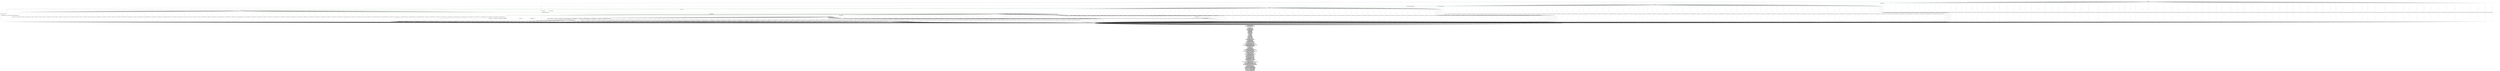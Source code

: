 digraph g {

    labelloc = "b"
    label = "Server/Client: x/crypto/ssh 0.37.0
    Protocol Stage: TRANSPORT
KEX Algorithm: diffie-hellman-group14-sha256
Strict KEX enabled: true

 Messages used during testing: 
MSG_DEBUG
MSG_KEX_DH_GEX_GROUP
MSG_KEX_DH_GEX_INIT
MSG_KEX_DH_GEX_OLD_REQUEST
MSG_KEX_DH_GEX_REPLY
MSG_KEX_DH_GEX_REQUEST
MSG_KEXDH_INIT
MSG_KEXDH_REPLY
MSG_DISCONNECT
MSG_KEX_ECDH_INIT
MSG_KEX_ECDH_REPLY
MSG_EXT_INFO
MSG_KEX_HBR_INIT
MSG_KEX_HBR_REPLY
MSG_IGNORE
MSG_KEXINIT
MSG_NEWCOMPRESS
MSG_NEWKEYS
MSG_PING_OPENSSH
MSG_PONG_OPENSSH
MSG_KEX_RSA_DONE
MSG_KEX_RSA_PUBKEY
MSG_KEX_RSA_SECRET
MSG_SERVICE_ACCEPT
MSG_SERVICE_REQUEST_USERAUTH
MSG_SERVICE_REQUEST_CONNECTION
MSG_UNIMPLEMENTED
MSG_USERAUTH_BANNER
MSG_USERAUTH_FAILURE
MSG_USERAUTH_INFO_REQUEST
MSG_USERAUTH_INFO_RESPONSE
MSG_USERAUTH_PASSWD_CHANGEREQ
MSG_USERAUTH_PK_OK
MSG_USERAUTH_REQUEST_HOSTBASED
MSG_USERAUTH_REQUEST_KEYBOARD_INTERACTIVE
MSG_USERAUTH_REQUEST_NONE
MSG_USERAUTH_REQUEST_PASSWORD
MSG_USERAUTH_REQUEST_PUBLICKEY_HOSTBOUND_OPENSSH
MSG_USERAUTH_REQUEST_PUBLICKEY
MSG_USERAUTH_REQUEST_UNKNOWN
MSG_USERAUTH_SUCCESS
MSG_CHANNEL_CLOSE
MSG_CHANNEL_DATA
MSG_CHANNEL_EOF
MSG_CHANNEL_EXTENDED_DATA
MSG_CHANNEL_FAILURE
MSG_CHANNEL_OPEN_CONFIRMATION
MSG_CHANNEL_OPEN_DIRECT_STREAMLOCAL_OPENSSH
MSG_CHANNEL_OPEN_DIRECT_TCPIP
MSG_CHANNEL_OPEN_FAILURE
MSG_CHANNEL_OPEN_FORWARDED_STREAMLOCAL_OPENSSH
MSG_CHANNEL_OPEN_FORWARDED_TCPIP
MSG_CHANNEL_OPEN_SESSION
MSG_CHANNEL_OPEN_TUN_OPENSSH
MSG_CHANNEL_OPEN_UNKNOWN
MSG_CHANNEL_OPEN_X11
MSG_CHANNEL_REQUEST_AUTH_AGENT_OPENSSH
MSG_CHANNEL_REQUEST_BREAK
MSG_CHANNEL_REQUEST_ENV
MSG_CHANNEL_REQUEST_EOW_OPENSSH
MSG_CHANNEL_REQUEST_EXEC
MSG_CHANNEL_REQUEST_EXIT_SIGNAL
MSG_CHANNEL_REQUEST_EXIT_STATUS
MSG_CHANNEL_REQUEST_PTY_REQ
MSG_CHANNEL_REQUEST_SHELL
MSG_CHANNEL_REQUEST_SIGNAL
MSG_CHANNEL_REQUEST_SUBSYSTEM
MSG_CHANNEL_REQUEST_UNKNOWN
MSG_CHANNEL_REQUEST_WINDOW_CHANGE
MSG_CHANNEL_REQUEST_X11_REQ
MSG_CHANNEL_REQUEST_XON_XOFF
MSG_CHANNEL_SUCCESS
MSG_CHANNEL_WINDOW_ADJUST
MSG_GLOBAL_REQUEST_CANCEL_STREAMLOCAL_FORWARD_OPENSSH
MSG_GLOBAL_REQUEST_CANCEL_TCPIP_FORWARD
MSG_REQUEST_FAILURE
MSG_GLOBAL_REQUEST_HOSTKEYS_OPENSSH
MSG_GLOBAL_REQUEST_HOSTKEYS_PROVE_OPENSSH
MSG_GLOBAL_REQUEST_NO_MORE_SESSIONS_OPENSSH
MSG_GLOBAL_REQUEST_STREAMLOCAL_FORWARD_OPENSSH
MSG_REQUEST_SUCCESS
MSG_GLOBAL_REQUEST_TCPIP_FORWARD
MSG_GLOBAL_REQUEST_UNKNOWN
MSG_UNKNOWN_ID_RESERVED_0
MSG_UNKNOWN_ID_TRANSPORT_GENERIC
MSG_UNKNOWN_ID_ALGORITHM_NEGOTIATION
MSG_UNKNOWN_ID_KEY_EXCHANGE_SPECIFIC
MSG_UNKNOWN_ID_USERAUTH_GENERIC
MSG_UNKNOWN_ID_USERAUTH_SPECIFIC
MSG_UNKNOWN_ID_CONNECTION_GENERIC
MSG_UNKNOWN_ID_CHANNEL_RELATED
MSG_UNKNOWN_ID_RESERVED_CLIENT
MSG_UNKNOWN_ID_RESERVED_PRIVATE
"
    fontsize = 30
    edge[decorate="true"]

	s0 [shape="circle" width="2.3" label="Protocol Version Exchanged
(s0

SocketState: [UP]" fixedsize="true" height="2.3"];
	s1 [shape="circle" width="2.3" label="KEX: Algorithms Negotiated
(s1

SocketState: [UP]" fixedsize="true" height="2.3"];
	s2 [shape="circle" width="2.3" label="Unknown State (s2)

SocketState: [UP]" fixedsize="true" height="2.3"];
	s3 [shape="circle" width="2.3" label="KEX: Keys Derived
(s3

SocketState: [UP]" fixedsize="true" height="2.3"];
	s4 [shape="circle" width="2.3" label="KEX Completed
(s4

SocketState: [UP]" fixedsize="true" height="2.3"];
	s5 [shape="circle" width="2.3" label="Protocol Completed
(s5

SocketState: [UP]" fixedsize="true" height="2.3"];
	s6 [shape="circle" color="RED" width="2.3" label="TCP Closed
(s6

SocketState: [CLOSED]" fixedsize="true" height="2.3"];
	s7 [shape="circle" width="2.3" label="Unknown State (s7)

SocketState: [UP]" fixedsize="true" height="2.3"];
	s0 -> s2 [label="MSG_DEBUG / KeyExchangeInitMessage"];
	s0 -> s6 [label="MSG_KEX_DH_GEX_GROUP / KeyExchangeInitMessage"];
	s0 -> s6 [label="MSG_KEX_DH_GEX_INIT / KeyExchangeInitMessage"];
	s0 -> s6 [label="MSG_KEX_DH_GEX_OLD_REQUEST / KeyExchangeInitMessage"];
	s0 -> s6 [label="MSG_KEX_DH_GEX_REPLY / KeyExchangeInitMessage"];
	s0 -> s6 [label="MSG_KEX_DH_GEX_REQUEST / KeyExchangeInitMessage"];
	s0 -> s6 [label="MSG_KEXDH_INIT / KeyExchangeInitMessage"];
	s0 -> s6 [label="MSG_KEXDH_REPLY / KeyExchangeInitMessage"];
	s0 -> s6 [label="MSG_DISCONNECT / KeyExchangeInitMessage"];
	s0 -> s6 [label="MSG_KEX_ECDH_INIT / KeyExchangeInitMessage"];
	s0 -> s6 [label="MSG_KEX_ECDH_REPLY / KeyExchangeInitMessage"];
	s0 -> s6 [label="MSG_EXT_INFO / KeyExchangeInitMessage"];
	s0 -> s6 [label="MSG_KEX_HBR_INIT / KeyExchangeInitMessage"];
	s0 -> s6 [label="MSG_KEX_HBR_REPLY / KeyExchangeInitMessage"];
	s0 -> s2 [label="MSG_IGNORE / KeyExchangeInitMessage"];
	s0 -> s1 [color="GREEN" style="bold" label="MSG_KEXINIT / KeyExchangeInitMessage"];
	s0 -> s6 [label="MSG_NEWCOMPRESS / KeyExchangeInitMessage"];
	s0 -> s6 [label="MSG_NEWKEYS / KeyExchangeInitMessage"];
	s0 -> s6 [label="MSG_PING_OPENSSH / KeyExchangeInitMessage"];
	s0 -> s6 [label="MSG_PONG_OPENSSH / KeyExchangeInitMessage"];
	s0 -> s6 [label="MSG_KEX_RSA_DONE / KeyExchangeInitMessage"];
	s0 -> s6 [label="MSG_KEX_RSA_PUBKEY / KeyExchangeInitMessage"];
	s0 -> s6 [label="MSG_KEX_RSA_SECRET / KeyExchangeInitMessage"];
	s0 -> s6 [label="MSG_SERVICE_ACCEPT / KeyExchangeInitMessage"];
	s0 -> s6 [label="MSG_SERVICE_REQUEST_USERAUTH / KeyExchangeInitMessage"];
	s0 -> s6 [label="MSG_SERVICE_REQUEST_CONNECTION / KeyExchangeInitMessage"];
	s0 -> s6 [label="MSG_UNIMPLEMENTED / KeyExchangeInitMessage"];
	s0 -> s6 [label="MSG_USERAUTH_BANNER / KeyExchangeInitMessage"];
	s0 -> s6 [label="MSG_USERAUTH_FAILURE / KeyExchangeInitMessage"];
	s0 -> s6 [label="MSG_USERAUTH_INFO_REQUEST / KeyExchangeInitMessage"];
	s0 -> s6 [label="MSG_USERAUTH_INFO_RESPONSE / KeyExchangeInitMessage"];
	s0 -> s6 [label="MSG_USERAUTH_PASSWD_CHANGEREQ / KeyExchangeInitMessage"];
	s0 -> s6 [label="MSG_USERAUTH_PK_OK / KeyExchangeInitMessage"];
	s0 -> s6 [label="MSG_USERAUTH_REQUEST_HOSTBASED / KeyExchangeInitMessage"];
	s0 -> s6 [label="MSG_USERAUTH_REQUEST_KEYBOARD_INTERACTIVE / KeyExchangeInitMessage"];
	s0 -> s6 [label="MSG_USERAUTH_REQUEST_NONE / KeyExchangeInitMessage"];
	s0 -> s6 [label="MSG_USERAUTH_REQUEST_PASSWORD / KeyExchangeInitMessage"];
	s0 -> s6 [label="MSG_USERAUTH_REQUEST_PUBLICKEY_HOSTBOUND_OPENSSH / KeyExchangeInitMessage"];
	s0 -> s6 [label="MSG_USERAUTH_REQUEST_PUBLICKEY / KeyExchangeInitMessage"];
	s0 -> s6 [label="MSG_USERAUTH_REQUEST_UNKNOWN / KeyExchangeInitMessage"];
	s0 -> s6 [label="MSG_USERAUTH_SUCCESS / KeyExchangeInitMessage"];
	s0 -> s6 [label="MSG_CHANNEL_CLOSE / KeyExchangeInitMessage"];
	s0 -> s6 [label="MSG_CHANNEL_DATA / KeyExchangeInitMessage"];
	s0 -> s6 [label="MSG_CHANNEL_EOF / KeyExchangeInitMessage"];
	s0 -> s6 [label="MSG_CHANNEL_EXTENDED_DATA / KeyExchangeInitMessage"];
	s0 -> s6 [label="MSG_CHANNEL_FAILURE / KeyExchangeInitMessage"];
	s0 -> s6 [label="MSG_CHANNEL_OPEN_CONFIRMATION / KeyExchangeInitMessage"];
	s0 -> s6 [label="MSG_CHANNEL_OPEN_DIRECT_STREAMLOCAL_OPENSSH / KeyExchangeInitMessage"];
	s0 -> s6 [label="MSG_CHANNEL_OPEN_DIRECT_TCPIP / KeyExchangeInitMessage"];
	s0 -> s6 [label="MSG_CHANNEL_OPEN_FAILURE / KeyExchangeInitMessage"];
	s0 -> s6 [label="MSG_CHANNEL_OPEN_FORWARDED_STREAMLOCAL_OPENSSH / KeyExchangeInitMessage"];
	s0 -> s6 [label="MSG_CHANNEL_OPEN_FORWARDED_TCPIP / KeyExchangeInitMessage"];
	s0 -> s6 [label="MSG_CHANNEL_OPEN_SESSION / KeyExchangeInitMessage"];
	s0 -> s6 [label="MSG_CHANNEL_OPEN_TUN_OPENSSH / KeyExchangeInitMessage"];
	s0 -> s6 [label="MSG_CHANNEL_OPEN_UNKNOWN / KeyExchangeInitMessage"];
	s0 -> s6 [label="MSG_CHANNEL_OPEN_X11 / KeyExchangeInitMessage"];
	s0 -> s6 [label="MSG_CHANNEL_REQUEST_AUTH_AGENT_OPENSSH / KeyExchangeInitMessage"];
	s0 -> s6 [label="MSG_CHANNEL_REQUEST_BREAK / KeyExchangeInitMessage"];
	s0 -> s6 [label="MSG_CHANNEL_REQUEST_ENV / KeyExchangeInitMessage"];
	s0 -> s6 [label="MSG_CHANNEL_REQUEST_EOW_OPENSSH / KeyExchangeInitMessage"];
	s0 -> s6 [label="MSG_CHANNEL_REQUEST_EXEC / KeyExchangeInitMessage"];
	s0 -> s6 [label="MSG_CHANNEL_REQUEST_EXIT_SIGNAL / KeyExchangeInitMessage"];
	s0 -> s6 [label="MSG_CHANNEL_REQUEST_EXIT_STATUS / KeyExchangeInitMessage"];
	s0 -> s6 [label="MSG_CHANNEL_REQUEST_PTY_REQ / KeyExchangeInitMessage"];
	s0 -> s6 [label="MSG_CHANNEL_REQUEST_SHELL / KeyExchangeInitMessage"];
	s0 -> s6 [label="MSG_CHANNEL_REQUEST_SIGNAL / KeyExchangeInitMessage"];
	s0 -> s6 [label="MSG_CHANNEL_REQUEST_SUBSYSTEM / KeyExchangeInitMessage"];
	s0 -> s6 [label="MSG_CHANNEL_REQUEST_UNKNOWN / KeyExchangeInitMessage"];
	s0 -> s6 [label="MSG_CHANNEL_REQUEST_WINDOW_CHANGE / KeyExchangeInitMessage"];
	s0 -> s6 [label="MSG_CHANNEL_REQUEST_X11_REQ / KeyExchangeInitMessage"];
	s0 -> s6 [label="MSG_CHANNEL_REQUEST_XON_XOFF / KeyExchangeInitMessage"];
	s0 -> s6 [label="MSG_CHANNEL_SUCCESS / KeyExchangeInitMessage"];
	s0 -> s6 [label="MSG_CHANNEL_WINDOW_ADJUST / KeyExchangeInitMessage"];
	s0 -> s6 [label="MSG_GLOBAL_REQUEST_CANCEL_STREAMLOCAL_FORWARD_OPENSSH / KeyExchangeInitMessage"];
	s0 -> s6 [label="MSG_GLOBAL_REQUEST_CANCEL_TCPIP_FORWARD / KeyExchangeInitMessage"];
	s0 -> s6 [label="MSG_REQUEST_FAILURE / KeyExchangeInitMessage"];
	s0 -> s6 [label="MSG_GLOBAL_REQUEST_HOSTKEYS_OPENSSH / KeyExchangeInitMessage"];
	s0 -> s6 [label="MSG_GLOBAL_REQUEST_HOSTKEYS_PROVE_OPENSSH / KeyExchangeInitMessage"];
	s0 -> s6 [label="MSG_GLOBAL_REQUEST_NO_MORE_SESSIONS_OPENSSH / KeyExchangeInitMessage"];
	s0 -> s6 [label="MSG_GLOBAL_REQUEST_STREAMLOCAL_FORWARD_OPENSSH / KeyExchangeInitMessage"];
	s0 -> s6 [label="MSG_REQUEST_SUCCESS / KeyExchangeInitMessage"];
	s0 -> s6 [label="MSG_GLOBAL_REQUEST_TCPIP_FORWARD / KeyExchangeInitMessage"];
	s0 -> s6 [label="MSG_GLOBAL_REQUEST_UNKNOWN / KeyExchangeInitMessage"];
	s0 -> s6 [label="MSG_UNKNOWN_ID_RESERVED_0 / KeyExchangeInitMessage"];
	s0 -> s6 [label="MSG_UNKNOWN_ID_TRANSPORT_GENERIC / KeyExchangeInitMessage"];
	s0 -> s6 [label="MSG_UNKNOWN_ID_ALGORITHM_NEGOTIATION / KeyExchangeInitMessage"];
	s0 -> s6 [label="MSG_UNKNOWN_ID_KEY_EXCHANGE_SPECIFIC / KeyExchangeInitMessage"];
	s0 -> s6 [label="MSG_UNKNOWN_ID_USERAUTH_GENERIC / KeyExchangeInitMessage"];
	s0 -> s6 [label="MSG_UNKNOWN_ID_USERAUTH_SPECIFIC / KeyExchangeInitMessage"];
	s0 -> s6 [label="MSG_UNKNOWN_ID_CONNECTION_GENERIC / KeyExchangeInitMessage"];
	s0 -> s6 [label="MSG_UNKNOWN_ID_CHANNEL_RELATED / KeyExchangeInitMessage"];
	s0 -> s6 [label="MSG_UNKNOWN_ID_RESERVED_CLIENT / KeyExchangeInitMessage"];
	s0 -> s6 [label="MSG_UNKNOWN_ID_RESERVED_PRIVATE / KeyExchangeInitMessage"];
	s1 -> s6 [label="MSG_DEBUG / [No output]"];
	s1 -> s6 [label="MSG_KEX_DH_GEX_GROUP / [No output]"];
	s1 -> s6 [label="MSG_KEX_DH_GEX_INIT / [No output]"];
	s1 -> s6 [label="MSG_KEX_DH_GEX_OLD_REQUEST / [No output]"];
	s1 -> s6 [label="MSG_KEX_DH_GEX_REPLY / [No output]"];
	s1 -> s6 [label="MSG_KEX_DH_GEX_REQUEST / [No output]"];
	s1 -> s3 [color="GREEN" style="bold" label="MSG_KEXDH_INIT / DhKeyExchangeReplyMessage,NewKeysMessage"];
	s1 -> s6 [label="MSG_KEXDH_REPLY / [No output]"];
	s1 -> s6 [label="MSG_DISCONNECT / [No output]"];
	s1 -> s3 [label="MSG_KEX_ECDH_INIT / DhKeyExchangeReplyMessage,NewKeysMessage"];
	s1 -> s6 [label="MSG_KEX_ECDH_REPLY / [No output]"];
	s1 -> s6 [label="MSG_EXT_INFO / [No output]"];
	s1 -> s6 [label="MSG_KEX_HBR_INIT / [No output]"];
	s1 -> s6 [label="MSG_KEX_HBR_REPLY / [No output]"];
	s1 -> s6 [label="MSG_IGNORE / [No output]"];
	s1 -> s6 [label="MSG_KEXINIT / [No output]"];
	s1 -> s6 [label="MSG_NEWCOMPRESS / [No output]"];
	s1 -> s6 [label="MSG_NEWKEYS / [No output]"];
	s1 -> s6 [label="MSG_PING_OPENSSH / [No output]"];
	s1 -> s6 [label="MSG_PONG_OPENSSH / [No output]"];
	s1 -> s6 [label="MSG_KEX_RSA_DONE / [No output]"];
	s1 -> s6 [label="MSG_KEX_RSA_PUBKEY / [No output]"];
	s1 -> s6 [label="MSG_KEX_RSA_SECRET / [No output]"];
	s1 -> s6 [label="MSG_SERVICE_ACCEPT / [No output]"];
	s1 -> s6 [label="MSG_SERVICE_REQUEST_USERAUTH / [No output]"];
	s1 -> s6 [label="MSG_SERVICE_REQUEST_CONNECTION / [No output]"];
	s1 -> s6 [label="MSG_UNIMPLEMENTED / [No output]"];
	s1 -> s6 [label="MSG_USERAUTH_BANNER / [No output]"];
	s1 -> s6 [label="MSG_USERAUTH_FAILURE / [No output]"];
	s1 -> s6 [label="MSG_USERAUTH_INFO_REQUEST / [No output]"];
	s1 -> s6 [label="MSG_USERAUTH_INFO_RESPONSE / [No output]"];
	s1 -> s6 [label="MSG_USERAUTH_PASSWD_CHANGEREQ / [No output]"];
	s1 -> s6 [label="MSG_USERAUTH_PK_OK / [No output]"];
	s1 -> s6 [label="MSG_USERAUTH_REQUEST_HOSTBASED / [No output]"];
	s1 -> s6 [label="MSG_USERAUTH_REQUEST_KEYBOARD_INTERACTIVE / [No output]"];
	s1 -> s6 [label="MSG_USERAUTH_REQUEST_NONE / [No output]"];
	s1 -> s6 [label="MSG_USERAUTH_REQUEST_PASSWORD / [No output]"];
	s1 -> s6 [label="MSG_USERAUTH_REQUEST_PUBLICKEY_HOSTBOUND_OPENSSH / [No output]"];
	s1 -> s6 [label="MSG_USERAUTH_REQUEST_PUBLICKEY / [No output]"];
	s1 -> s6 [label="MSG_USERAUTH_REQUEST_UNKNOWN / [No output]"];
	s1 -> s6 [label="MSG_USERAUTH_SUCCESS / [No output]"];
	s1 -> s6 [label="MSG_CHANNEL_CLOSE / [No output]"];
	s1 -> s6 [label="MSG_CHANNEL_DATA / [No output]"];
	s1 -> s6 [label="MSG_CHANNEL_EOF / [No output]"];
	s1 -> s6 [label="MSG_CHANNEL_EXTENDED_DATA / [No output]"];
	s1 -> s6 [label="MSG_CHANNEL_FAILURE / [No output]"];
	s1 -> s6 [label="MSG_CHANNEL_OPEN_CONFIRMATION / [No output]"];
	s1 -> s6 [label="MSG_CHANNEL_OPEN_DIRECT_STREAMLOCAL_OPENSSH / [No output]"];
	s1 -> s6 [label="MSG_CHANNEL_OPEN_DIRECT_TCPIP / [No output]"];
	s1 -> s6 [label="MSG_CHANNEL_OPEN_FAILURE / [No output]"];
	s1 -> s6 [label="MSG_CHANNEL_OPEN_FORWARDED_STREAMLOCAL_OPENSSH / [No output]"];
	s1 -> s6 [label="MSG_CHANNEL_OPEN_FORWARDED_TCPIP / [No output]"];
	s1 -> s6 [label="MSG_CHANNEL_OPEN_SESSION / [No output]"];
	s1 -> s6 [label="MSG_CHANNEL_OPEN_TUN_OPENSSH / [No output]"];
	s1 -> s6 [label="MSG_CHANNEL_OPEN_UNKNOWN / [No output]"];
	s1 -> s6 [label="MSG_CHANNEL_OPEN_X11 / [No output]"];
	s1 -> s6 [label="MSG_CHANNEL_REQUEST_AUTH_AGENT_OPENSSH / [No output]"];
	s1 -> s6 [label="MSG_CHANNEL_REQUEST_BREAK / [No output]"];
	s1 -> s6 [label="MSG_CHANNEL_REQUEST_ENV / [No output]"];
	s1 -> s6 [label="MSG_CHANNEL_REQUEST_EOW_OPENSSH / [No output]"];
	s1 -> s6 [label="MSG_CHANNEL_REQUEST_EXEC / [No output]"];
	s1 -> s6 [label="MSG_CHANNEL_REQUEST_EXIT_SIGNAL / [No output]"];
	s1 -> s6 [label="MSG_CHANNEL_REQUEST_EXIT_STATUS / [No output]"];
	s1 -> s6 [label="MSG_CHANNEL_REQUEST_PTY_REQ / [No output]"];
	s1 -> s6 [label="MSG_CHANNEL_REQUEST_SHELL / [No output]"];
	s1 -> s6 [label="MSG_CHANNEL_REQUEST_SIGNAL / [No output]"];
	s1 -> s6 [label="MSG_CHANNEL_REQUEST_SUBSYSTEM / [No output]"];
	s1 -> s6 [label="MSG_CHANNEL_REQUEST_UNKNOWN / [No output]"];
	s1 -> s6 [label="MSG_CHANNEL_REQUEST_WINDOW_CHANGE / [No output]"];
	s1 -> s6 [label="MSG_CHANNEL_REQUEST_X11_REQ / [No output]"];
	s1 -> s6 [label="MSG_CHANNEL_REQUEST_XON_XOFF / [No output]"];
	s1 -> s6 [label="MSG_CHANNEL_SUCCESS / [No output]"];
	s1 -> s6 [label="MSG_CHANNEL_WINDOW_ADJUST / [No output]"];
	s1 -> s6 [label="MSG_GLOBAL_REQUEST_CANCEL_STREAMLOCAL_FORWARD_OPENSSH / [No output]"];
	s1 -> s6 [label="MSG_GLOBAL_REQUEST_CANCEL_TCPIP_FORWARD / [No output]"];
	s1 -> s6 [label="MSG_REQUEST_FAILURE / [No output]"];
	s1 -> s6 [label="MSG_GLOBAL_REQUEST_HOSTKEYS_OPENSSH / [No output]"];
	s1 -> s6 [label="MSG_GLOBAL_REQUEST_HOSTKEYS_PROVE_OPENSSH / [No output]"];
	s1 -> s6 [label="MSG_GLOBAL_REQUEST_NO_MORE_SESSIONS_OPENSSH / [No output]"];
	s1 -> s6 [label="MSG_GLOBAL_REQUEST_STREAMLOCAL_FORWARD_OPENSSH / [No output]"];
	s1 -> s6 [label="MSG_REQUEST_SUCCESS / [No output]"];
	s1 -> s6 [label="MSG_GLOBAL_REQUEST_TCPIP_FORWARD / [No output]"];
	s1 -> s6 [label="MSG_GLOBAL_REQUEST_UNKNOWN / [No output]"];
	s1 -> s6 [label="MSG_UNKNOWN_ID_RESERVED_0 / [No output]"];
	s1 -> s6 [label="MSG_UNKNOWN_ID_TRANSPORT_GENERIC / [No output]"];
	s1 -> s6 [label="MSG_UNKNOWN_ID_ALGORITHM_NEGOTIATION / [No output]"];
	s1 -> s6 [label="MSG_UNKNOWN_ID_KEY_EXCHANGE_SPECIFIC / [No output]"];
	s1 -> s6 [label="MSG_UNKNOWN_ID_USERAUTH_GENERIC / [No output]"];
	s1 -> s6 [label="MSG_UNKNOWN_ID_USERAUTH_SPECIFIC / [No output]"];
	s1 -> s6 [label="MSG_UNKNOWN_ID_CONNECTION_GENERIC / [No output]"];
	s1 -> s6 [label="MSG_UNKNOWN_ID_CHANNEL_RELATED / [No output]"];
	s1 -> s6 [label="MSG_UNKNOWN_ID_RESERVED_CLIENT / [No output]"];
	s1 -> s6 [label="MSG_UNKNOWN_ID_RESERVED_PRIVATE / [No output]"];
	s2 -> s2 [label="MSG_DEBUG / [No output]"];
	s2 -> s6 [label="MSG_KEX_DH_GEX_GROUP / [No output]"];
	s2 -> s6 [label="MSG_KEX_DH_GEX_INIT / [No output]"];
	s2 -> s6 [label="MSG_KEX_DH_GEX_OLD_REQUEST / [No output]"];
	s2 -> s6 [label="MSG_KEX_DH_GEX_REPLY / [No output]"];
	s2 -> s6 [label="MSG_KEX_DH_GEX_REQUEST / [No output]"];
	s2 -> s6 [label="MSG_KEXDH_INIT / [No output]"];
	s2 -> s6 [label="MSG_KEXDH_REPLY / [No output]"];
	s2 -> s6 [label="MSG_DISCONNECT / [No output]"];
	s2 -> s6 [label="MSG_KEX_ECDH_INIT / [No output]"];
	s2 -> s6 [label="MSG_KEX_ECDH_REPLY / [No output]"];
	s2 -> s6 [label="MSG_EXT_INFO / [No output]"];
	s2 -> s6 [label="MSG_KEX_HBR_INIT / [No output]"];
	s2 -> s6 [label="MSG_KEX_HBR_REPLY / [No output]"];
	s2 -> s2 [label="MSG_IGNORE / [No output]"];
	s2 -> s6 [label="MSG_KEXINIT / [No output]"];
	s2 -> s6 [label="MSG_NEWCOMPRESS / [No output]"];
	s2 -> s6 [label="MSG_NEWKEYS / [No output]"];
	s2 -> s6 [label="MSG_PING_OPENSSH / [No output]"];
	s2 -> s6 [label="MSG_PONG_OPENSSH / [No output]"];
	s2 -> s6 [label="MSG_KEX_RSA_DONE / [No output]"];
	s2 -> s6 [label="MSG_KEX_RSA_PUBKEY / [No output]"];
	s2 -> s6 [label="MSG_KEX_RSA_SECRET / [No output]"];
	s2 -> s6 [label="MSG_SERVICE_ACCEPT / [No output]"];
	s2 -> s6 [label="MSG_SERVICE_REQUEST_USERAUTH / [No output]"];
	s2 -> s6 [label="MSG_SERVICE_REQUEST_CONNECTION / [No output]"];
	s2 -> s6 [label="MSG_UNIMPLEMENTED / [No output]"];
	s2 -> s6 [label="MSG_USERAUTH_BANNER / [No output]"];
	s2 -> s6 [label="MSG_USERAUTH_FAILURE / [No output]"];
	s2 -> s6 [label="MSG_USERAUTH_INFO_REQUEST / [No output]"];
	s2 -> s6 [label="MSG_USERAUTH_INFO_RESPONSE / [No output]"];
	s2 -> s6 [label="MSG_USERAUTH_PASSWD_CHANGEREQ / [No output]"];
	s2 -> s6 [label="MSG_USERAUTH_PK_OK / [No output]"];
	s2 -> s6 [label="MSG_USERAUTH_REQUEST_HOSTBASED / [No output]"];
	s2 -> s6 [label="MSG_USERAUTH_REQUEST_KEYBOARD_INTERACTIVE / [No output]"];
	s2 -> s6 [label="MSG_USERAUTH_REQUEST_NONE / [No output]"];
	s2 -> s6 [label="MSG_USERAUTH_REQUEST_PASSWORD / [No output]"];
	s2 -> s6 [label="MSG_USERAUTH_REQUEST_PUBLICKEY_HOSTBOUND_OPENSSH / [No output]"];
	s2 -> s6 [label="MSG_USERAUTH_REQUEST_PUBLICKEY / [No output]"];
	s2 -> s6 [label="MSG_USERAUTH_REQUEST_UNKNOWN / [No output]"];
	s2 -> s6 [label="MSG_USERAUTH_SUCCESS / [No output]"];
	s2 -> s6 [label="MSG_CHANNEL_CLOSE / [No output]"];
	s2 -> s6 [label="MSG_CHANNEL_DATA / [No output]"];
	s2 -> s6 [label="MSG_CHANNEL_EOF / [No output]"];
	s2 -> s6 [label="MSG_CHANNEL_EXTENDED_DATA / [No output]"];
	s2 -> s6 [label="MSG_CHANNEL_FAILURE / [No output]"];
	s2 -> s6 [label="MSG_CHANNEL_OPEN_CONFIRMATION / [No output]"];
	s2 -> s6 [label="MSG_CHANNEL_OPEN_DIRECT_STREAMLOCAL_OPENSSH / [No output]"];
	s2 -> s6 [label="MSG_CHANNEL_OPEN_DIRECT_TCPIP / [No output]"];
	s2 -> s6 [label="MSG_CHANNEL_OPEN_FAILURE / [No output]"];
	s2 -> s6 [label="MSG_CHANNEL_OPEN_FORWARDED_STREAMLOCAL_OPENSSH / [No output]"];
	s2 -> s6 [label="MSG_CHANNEL_OPEN_FORWARDED_TCPIP / [No output]"];
	s2 -> s6 [label="MSG_CHANNEL_OPEN_SESSION / [No output]"];
	s2 -> s6 [label="MSG_CHANNEL_OPEN_TUN_OPENSSH / [No output]"];
	s2 -> s6 [label="MSG_CHANNEL_OPEN_UNKNOWN / [No output]"];
	s2 -> s6 [label="MSG_CHANNEL_OPEN_X11 / [No output]"];
	s2 -> s6 [label="MSG_CHANNEL_REQUEST_AUTH_AGENT_OPENSSH / [No output]"];
	s2 -> s6 [label="MSG_CHANNEL_REQUEST_BREAK / [No output]"];
	s2 -> s6 [label="MSG_CHANNEL_REQUEST_ENV / [No output]"];
	s2 -> s6 [label="MSG_CHANNEL_REQUEST_EOW_OPENSSH / [No output]"];
	s2 -> s6 [label="MSG_CHANNEL_REQUEST_EXEC / [No output]"];
	s2 -> s6 [label="MSG_CHANNEL_REQUEST_EXIT_SIGNAL / [No output]"];
	s2 -> s6 [label="MSG_CHANNEL_REQUEST_EXIT_STATUS / [No output]"];
	s2 -> s6 [label="MSG_CHANNEL_REQUEST_PTY_REQ / [No output]"];
	s2 -> s6 [label="MSG_CHANNEL_REQUEST_SHELL / [No output]"];
	s2 -> s6 [label="MSG_CHANNEL_REQUEST_SIGNAL / [No output]"];
	s2 -> s6 [label="MSG_CHANNEL_REQUEST_SUBSYSTEM / [No output]"];
	s2 -> s6 [label="MSG_CHANNEL_REQUEST_UNKNOWN / [No output]"];
	s2 -> s6 [label="MSG_CHANNEL_REQUEST_WINDOW_CHANGE / [No output]"];
	s2 -> s6 [label="MSG_CHANNEL_REQUEST_X11_REQ / [No output]"];
	s2 -> s6 [label="MSG_CHANNEL_REQUEST_XON_XOFF / [No output]"];
	s2 -> s6 [label="MSG_CHANNEL_SUCCESS / [No output]"];
	s2 -> s6 [label="MSG_CHANNEL_WINDOW_ADJUST / [No output]"];
	s2 -> s6 [label="MSG_GLOBAL_REQUEST_CANCEL_STREAMLOCAL_FORWARD_OPENSSH / [No output]"];
	s2 -> s6 [label="MSG_GLOBAL_REQUEST_CANCEL_TCPIP_FORWARD / [No output]"];
	s2 -> s6 [label="MSG_REQUEST_FAILURE / [No output]"];
	s2 -> s6 [label="MSG_GLOBAL_REQUEST_HOSTKEYS_OPENSSH / [No output]"];
	s2 -> s6 [label="MSG_GLOBAL_REQUEST_HOSTKEYS_PROVE_OPENSSH / [No output]"];
	s2 -> s6 [label="MSG_GLOBAL_REQUEST_NO_MORE_SESSIONS_OPENSSH / [No output]"];
	s2 -> s6 [label="MSG_GLOBAL_REQUEST_STREAMLOCAL_FORWARD_OPENSSH / [No output]"];
	s2 -> s6 [label="MSG_REQUEST_SUCCESS / [No output]"];
	s2 -> s6 [label="MSG_GLOBAL_REQUEST_TCPIP_FORWARD / [No output]"];
	s2 -> s6 [label="MSG_GLOBAL_REQUEST_UNKNOWN / [No output]"];
	s2 -> s6 [label="MSG_UNKNOWN_ID_RESERVED_0 / [No output]"];
	s2 -> s6 [label="MSG_UNKNOWN_ID_TRANSPORT_GENERIC / [No output]"];
	s2 -> s6 [label="MSG_UNKNOWN_ID_ALGORITHM_NEGOTIATION / [No output]"];
	s2 -> s6 [label="MSG_UNKNOWN_ID_KEY_EXCHANGE_SPECIFIC / [No output]"];
	s2 -> s6 [label="MSG_UNKNOWN_ID_USERAUTH_GENERIC / [No output]"];
	s2 -> s6 [label="MSG_UNKNOWN_ID_USERAUTH_SPECIFIC / [No output]"];
	s2 -> s6 [label="MSG_UNKNOWN_ID_CONNECTION_GENERIC / [No output]"];
	s2 -> s6 [label="MSG_UNKNOWN_ID_CHANNEL_RELATED / [No output]"];
	s2 -> s6 [label="MSG_UNKNOWN_ID_RESERVED_CLIENT / [No output]"];
	s2 -> s6 [label="MSG_UNKNOWN_ID_RESERVED_PRIVATE / [No output]"];
	s3 -> s6 [label="MSG_DEBUG / [No output]"];
	s3 -> s6 [label="MSG_KEX_DH_GEX_GROUP / [No output]"];
	s3 -> s6 [label="MSG_KEX_DH_GEX_INIT / [No output]"];
	s3 -> s6 [label="MSG_KEX_DH_GEX_OLD_REQUEST / [No output]"];
	s3 -> s6 [label="MSG_KEX_DH_GEX_REPLY / [No output]"];
	s3 -> s6 [label="MSG_KEX_DH_GEX_REQUEST / [No output]"];
	s3 -> s6 [label="MSG_KEXDH_INIT / [No output]"];
	s3 -> s6 [label="MSG_KEXDH_REPLY / [No output]"];
	s3 -> s6 [label="MSG_DISCONNECT / [No output]"];
	s3 -> s6 [label="MSG_KEX_ECDH_INIT / [No output]"];
	s3 -> s6 [label="MSG_KEX_ECDH_REPLY / [No output]"];
	s3 -> s6 [label="MSG_EXT_INFO / [No output]"];
	s3 -> s6 [label="MSG_KEX_HBR_INIT / [No output]"];
	s3 -> s6 [label="MSG_KEX_HBR_REPLY / [No output]"];
	s3 -> s6 [label="MSG_IGNORE / [No output]"];
	s3 -> s6 [label="MSG_KEXINIT / [No output]"];
	s3 -> s6 [label="MSG_NEWCOMPRESS / [No output]"];
	s3 -> s4 [color="GREEN" style="bold" label="MSG_NEWKEYS / [No output]"];
	s3 -> s6 [label="MSG_PING_OPENSSH / [No output]"];
	s3 -> s6 [label="MSG_PONG_OPENSSH / [No output]"];
	s3 -> s6 [label="MSG_KEX_RSA_DONE / [No output]"];
	s3 -> s6 [label="MSG_KEX_RSA_PUBKEY / [No output]"];
	s3 -> s6 [label="MSG_KEX_RSA_SECRET / [No output]"];
	s3 -> s6 [label="MSG_SERVICE_ACCEPT / [No output]"];
	s3 -> s6 [label="MSG_SERVICE_REQUEST_USERAUTH / [No output]"];
	s3 -> s6 [label="MSG_SERVICE_REQUEST_CONNECTION / [No output]"];
	s3 -> s6 [label="MSG_UNIMPLEMENTED / [No output]"];
	s3 -> s6 [label="MSG_USERAUTH_BANNER / [No output]"];
	s3 -> s6 [label="MSG_USERAUTH_FAILURE / [No output]"];
	s3 -> s6 [label="MSG_USERAUTH_INFO_REQUEST / [No output]"];
	s3 -> s6 [label="MSG_USERAUTH_INFO_RESPONSE / [No output]"];
	s3 -> s6 [label="MSG_USERAUTH_PASSWD_CHANGEREQ / [No output]"];
	s3 -> s6 [label="MSG_USERAUTH_PK_OK / [No output]"];
	s3 -> s6 [label="MSG_USERAUTH_REQUEST_HOSTBASED / [No output]"];
	s3 -> s6 [label="MSG_USERAUTH_REQUEST_KEYBOARD_INTERACTIVE / [No output]"];
	s3 -> s6 [label="MSG_USERAUTH_REQUEST_NONE / [No output]"];
	s3 -> s6 [label="MSG_USERAUTH_REQUEST_PASSWORD / [No output]"];
	s3 -> s6 [label="MSG_USERAUTH_REQUEST_PUBLICKEY_HOSTBOUND_OPENSSH / [No output]"];
	s3 -> s6 [label="MSG_USERAUTH_REQUEST_PUBLICKEY / [No output]"];
	s3 -> s6 [label="MSG_USERAUTH_REQUEST_UNKNOWN / [No output]"];
	s3 -> s6 [label="MSG_USERAUTH_SUCCESS / [No output]"];
	s3 -> s6 [label="MSG_CHANNEL_CLOSE / [No output]"];
	s3 -> s6 [label="MSG_CHANNEL_DATA / [No output]"];
	s3 -> s6 [label="MSG_CHANNEL_EOF / [No output]"];
	s3 -> s6 [label="MSG_CHANNEL_EXTENDED_DATA / [No output]"];
	s3 -> s6 [label="MSG_CHANNEL_FAILURE / [No output]"];
	s3 -> s6 [label="MSG_CHANNEL_OPEN_CONFIRMATION / [No output]"];
	s3 -> s6 [label="MSG_CHANNEL_OPEN_DIRECT_STREAMLOCAL_OPENSSH / [No output]"];
	s3 -> s6 [label="MSG_CHANNEL_OPEN_DIRECT_TCPIP / [No output]"];
	s3 -> s6 [label="MSG_CHANNEL_OPEN_FAILURE / [No output]"];
	s3 -> s6 [label="MSG_CHANNEL_OPEN_FORWARDED_STREAMLOCAL_OPENSSH / [No output]"];
	s3 -> s6 [label="MSG_CHANNEL_OPEN_FORWARDED_TCPIP / [No output]"];
	s3 -> s6 [label="MSG_CHANNEL_OPEN_SESSION / [No output]"];
	s3 -> s6 [label="MSG_CHANNEL_OPEN_TUN_OPENSSH / [No output]"];
	s3 -> s6 [label="MSG_CHANNEL_OPEN_UNKNOWN / [No output]"];
	s3 -> s6 [label="MSG_CHANNEL_OPEN_X11 / [No output]"];
	s3 -> s6 [label="MSG_CHANNEL_REQUEST_AUTH_AGENT_OPENSSH / [No output]"];
	s3 -> s6 [label="MSG_CHANNEL_REQUEST_BREAK / [No output]"];
	s3 -> s6 [label="MSG_CHANNEL_REQUEST_ENV / [No output]"];
	s3 -> s6 [label="MSG_CHANNEL_REQUEST_EOW_OPENSSH / [No output]"];
	s3 -> s6 [label="MSG_CHANNEL_REQUEST_EXEC / [No output]"];
	s3 -> s6 [label="MSG_CHANNEL_REQUEST_EXIT_SIGNAL / [No output]"];
	s3 -> s6 [label="MSG_CHANNEL_REQUEST_EXIT_STATUS / [No output]"];
	s3 -> s6 [label="MSG_CHANNEL_REQUEST_PTY_REQ / [No output]"];
	s3 -> s6 [label="MSG_CHANNEL_REQUEST_SHELL / [No output]"];
	s3 -> s6 [label="MSG_CHANNEL_REQUEST_SIGNAL / [No output]"];
	s3 -> s6 [label="MSG_CHANNEL_REQUEST_SUBSYSTEM / [No output]"];
	s3 -> s6 [label="MSG_CHANNEL_REQUEST_UNKNOWN / [No output]"];
	s3 -> s6 [label="MSG_CHANNEL_REQUEST_WINDOW_CHANGE / [No output]"];
	s3 -> s6 [label="MSG_CHANNEL_REQUEST_X11_REQ / [No output]"];
	s3 -> s6 [label="MSG_CHANNEL_REQUEST_XON_XOFF / [No output]"];
	s3 -> s6 [label="MSG_CHANNEL_SUCCESS / [No output]"];
	s3 -> s6 [label="MSG_CHANNEL_WINDOW_ADJUST / [No output]"];
	s3 -> s6 [label="MSG_GLOBAL_REQUEST_CANCEL_STREAMLOCAL_FORWARD_OPENSSH / [No output]"];
	s3 -> s6 [label="MSG_GLOBAL_REQUEST_CANCEL_TCPIP_FORWARD / [No output]"];
	s3 -> s6 [label="MSG_REQUEST_FAILURE / [No output]"];
	s3 -> s6 [label="MSG_GLOBAL_REQUEST_HOSTKEYS_OPENSSH / [No output]"];
	s3 -> s6 [label="MSG_GLOBAL_REQUEST_HOSTKEYS_PROVE_OPENSSH / [No output]"];
	s3 -> s6 [label="MSG_GLOBAL_REQUEST_NO_MORE_SESSIONS_OPENSSH / [No output]"];
	s3 -> s6 [label="MSG_GLOBAL_REQUEST_STREAMLOCAL_FORWARD_OPENSSH / [No output]"];
	s3 -> s6 [label="MSG_REQUEST_SUCCESS / [No output]"];
	s3 -> s6 [label="MSG_GLOBAL_REQUEST_TCPIP_FORWARD / [No output]"];
	s3 -> s6 [label="MSG_GLOBAL_REQUEST_UNKNOWN / [No output]"];
	s3 -> s6 [label="MSG_UNKNOWN_ID_RESERVED_0 / [No output]"];
	s3 -> s6 [label="MSG_UNKNOWN_ID_TRANSPORT_GENERIC / [No output]"];
	s3 -> s6 [label="MSG_UNKNOWN_ID_ALGORITHM_NEGOTIATION / [No output]"];
	s3 -> s6 [label="MSG_UNKNOWN_ID_KEY_EXCHANGE_SPECIFIC / [No output]"];
	s3 -> s6 [label="MSG_UNKNOWN_ID_USERAUTH_GENERIC / [No output]"];
	s3 -> s6 [label="MSG_UNKNOWN_ID_USERAUTH_SPECIFIC / [No output]"];
	s3 -> s6 [label="MSG_UNKNOWN_ID_CONNECTION_GENERIC / [No output]"];
	s3 -> s6 [label="MSG_UNKNOWN_ID_CHANNEL_RELATED / [No output]"];
	s3 -> s6 [label="MSG_UNKNOWN_ID_RESERVED_CLIENT / [No output]"];
	s3 -> s6 [label="MSG_UNKNOWN_ID_RESERVED_PRIVATE / [No output]"];
	s4 -> s4 [label="MSG_DEBUG / [No output]"];
	s4 -> s6 [label="MSG_KEX_DH_GEX_GROUP / [No output]"];
	s4 -> s6 [label="MSG_KEX_DH_GEX_INIT / [No output]"];
	s4 -> s6 [label="MSG_KEX_DH_GEX_OLD_REQUEST / [No output]"];
	s4 -> s6 [label="MSG_KEX_DH_GEX_REPLY / [No output]"];
	s4 -> s6 [label="MSG_KEX_DH_GEX_REQUEST / [No output]"];
	s4 -> s6 [label="MSG_KEXDH_INIT / [No output]"];
	s4 -> s6 [label="MSG_KEXDH_REPLY / [No output]"];
	s4 -> s6 [label="MSG_DISCONNECT / [No output]"];
	s4 -> s6 [label="MSG_KEX_ECDH_INIT / [No output]"];
	s4 -> s6 [label="MSG_KEX_ECDH_REPLY / [No output]"];
	s4 -> s6 [label="MSG_EXT_INFO / [No output]"];
	s4 -> s6 [label="MSG_KEX_HBR_INIT / [No output]"];
	s4 -> s6 [label="MSG_KEX_HBR_REPLY / [No output]"];
	s4 -> s4 [label="MSG_IGNORE / [No output]"];
	s4 -> s7 [label="MSG_KEXINIT / KeyExchangeInitMessage"];
	s4 -> s6 [label="MSG_NEWCOMPRESS / [No output]"];
	s4 -> s6 [label="MSG_NEWKEYS / [No output]"];
	s4 -> s6 [label="MSG_PING_OPENSSH / [No output]"];
	s4 -> s6 [label="MSG_PONG_OPENSSH / [No output]"];
	s4 -> s6 [label="MSG_KEX_RSA_DONE / [No output]"];
	s4 -> s6 [label="MSG_KEX_RSA_PUBKEY / [No output]"];
	s4 -> s6 [label="MSG_KEX_RSA_SECRET / [No output]"];
	s4 -> s6 [label="MSG_SERVICE_ACCEPT / [No output]"];
	s4 -> s5 [color="GREEN" style="bold" label="MSG_SERVICE_REQUEST_USERAUTH / ServiceAcceptMessage"];
	s4 -> s6 [label="MSG_SERVICE_REQUEST_CONNECTION / [No output]"];
	s4 -> s6 [label="MSG_UNIMPLEMENTED / [No output]"];
	s4 -> s6 [label="MSG_USERAUTH_BANNER / [No output]"];
	s4 -> s6 [label="MSG_USERAUTH_FAILURE / [No output]"];
	s4 -> s6 [label="MSG_USERAUTH_INFO_REQUEST / [No output]"];
	s4 -> s6 [label="MSG_USERAUTH_INFO_RESPONSE / [No output]"];
	s4 -> s6 [label="MSG_USERAUTH_PASSWD_CHANGEREQ / [No output]"];
	s4 -> s6 [label="MSG_USERAUTH_PK_OK / [No output]"];
	s4 -> s6 [label="MSG_USERAUTH_REQUEST_HOSTBASED / [No output]"];
	s4 -> s6 [label="MSG_USERAUTH_REQUEST_KEYBOARD_INTERACTIVE / [No output]"];
	s4 -> s6 [label="MSG_USERAUTH_REQUEST_NONE / [No output]"];
	s4 -> s6 [label="MSG_USERAUTH_REQUEST_PASSWORD / [No output]"];
	s4 -> s6 [label="MSG_USERAUTH_REQUEST_PUBLICKEY_HOSTBOUND_OPENSSH / [No output]"];
	s4 -> s6 [label="MSG_USERAUTH_REQUEST_PUBLICKEY / [No output]"];
	s4 -> s6 [label="MSG_USERAUTH_REQUEST_UNKNOWN / [No output]"];
	s4 -> s6 [label="MSG_USERAUTH_SUCCESS / [No output]"];
	s4 -> s6 [label="MSG_CHANNEL_CLOSE / [No output]"];
	s4 -> s6 [label="MSG_CHANNEL_DATA / [No output]"];
	s4 -> s6 [label="MSG_CHANNEL_EOF / [No output]"];
	s4 -> s6 [label="MSG_CHANNEL_EXTENDED_DATA / [No output]"];
	s4 -> s6 [label="MSG_CHANNEL_FAILURE / [No output]"];
	s4 -> s6 [label="MSG_CHANNEL_OPEN_CONFIRMATION / [No output]"];
	s4 -> s6 [label="MSG_CHANNEL_OPEN_DIRECT_STREAMLOCAL_OPENSSH / [No output]"];
	s4 -> s6 [label="MSG_CHANNEL_OPEN_DIRECT_TCPIP / [No output]"];
	s4 -> s6 [label="MSG_CHANNEL_OPEN_FAILURE / [No output]"];
	s4 -> s6 [label="MSG_CHANNEL_OPEN_FORWARDED_STREAMLOCAL_OPENSSH / [No output]"];
	s4 -> s6 [label="MSG_CHANNEL_OPEN_FORWARDED_TCPIP / [No output]"];
	s4 -> s6 [label="MSG_CHANNEL_OPEN_SESSION / [No output]"];
	s4 -> s6 [label="MSG_CHANNEL_OPEN_TUN_OPENSSH / [No output]"];
	s4 -> s6 [label="MSG_CHANNEL_OPEN_UNKNOWN / [No output]"];
	s4 -> s6 [label="MSG_CHANNEL_OPEN_X11 / [No output]"];
	s4 -> s6 [label="MSG_CHANNEL_REQUEST_AUTH_AGENT_OPENSSH / [No output]"];
	s4 -> s6 [label="MSG_CHANNEL_REQUEST_BREAK / [No output]"];
	s4 -> s6 [label="MSG_CHANNEL_REQUEST_ENV / [No output]"];
	s4 -> s6 [label="MSG_CHANNEL_REQUEST_EOW_OPENSSH / [No output]"];
	s4 -> s6 [label="MSG_CHANNEL_REQUEST_EXEC / [No output]"];
	s4 -> s6 [label="MSG_CHANNEL_REQUEST_EXIT_SIGNAL / [No output]"];
	s4 -> s6 [label="MSG_CHANNEL_REQUEST_EXIT_STATUS / [No output]"];
	s4 -> s6 [label="MSG_CHANNEL_REQUEST_PTY_REQ / [No output]"];
	s4 -> s6 [label="MSG_CHANNEL_REQUEST_SHELL / [No output]"];
	s4 -> s6 [label="MSG_CHANNEL_REQUEST_SIGNAL / [No output]"];
	s4 -> s6 [label="MSG_CHANNEL_REQUEST_SUBSYSTEM / [No output]"];
	s4 -> s6 [label="MSG_CHANNEL_REQUEST_UNKNOWN / [No output]"];
	s4 -> s6 [label="MSG_CHANNEL_REQUEST_WINDOW_CHANGE / [No output]"];
	s4 -> s6 [label="MSG_CHANNEL_REQUEST_X11_REQ / [No output]"];
	s4 -> s6 [label="MSG_CHANNEL_REQUEST_XON_XOFF / [No output]"];
	s4 -> s6 [label="MSG_CHANNEL_SUCCESS / [No output]"];
	s4 -> s6 [label="MSG_CHANNEL_WINDOW_ADJUST / [No output]"];
	s4 -> s6 [label="MSG_GLOBAL_REQUEST_CANCEL_STREAMLOCAL_FORWARD_OPENSSH / [No output]"];
	s4 -> s6 [label="MSG_GLOBAL_REQUEST_CANCEL_TCPIP_FORWARD / [No output]"];
	s4 -> s6 [label="MSG_REQUEST_FAILURE / [No output]"];
	s4 -> s6 [label="MSG_GLOBAL_REQUEST_HOSTKEYS_OPENSSH / [No output]"];
	s4 -> s6 [label="MSG_GLOBAL_REQUEST_HOSTKEYS_PROVE_OPENSSH / [No output]"];
	s4 -> s6 [label="MSG_GLOBAL_REQUEST_NO_MORE_SESSIONS_OPENSSH / [No output]"];
	s4 -> s6 [label="MSG_GLOBAL_REQUEST_STREAMLOCAL_FORWARD_OPENSSH / [No output]"];
	s4 -> s6 [label="MSG_REQUEST_SUCCESS / [No output]"];
	s4 -> s6 [label="MSG_GLOBAL_REQUEST_TCPIP_FORWARD / [No output]"];
	s4 -> s6 [label="MSG_GLOBAL_REQUEST_UNKNOWN / [No output]"];
	s4 -> s6 [label="MSG_UNKNOWN_ID_RESERVED_0 / [No output]"];
	s4 -> s6 [label="MSG_UNKNOWN_ID_TRANSPORT_GENERIC / [No output]"];
	s4 -> s6 [label="MSG_UNKNOWN_ID_ALGORITHM_NEGOTIATION / [No output]"];
	s4 -> s6 [label="MSG_UNKNOWN_ID_KEY_EXCHANGE_SPECIFIC / [No output]"];
	s4 -> s6 [label="MSG_UNKNOWN_ID_USERAUTH_GENERIC / [No output]"];
	s4 -> s6 [label="MSG_UNKNOWN_ID_USERAUTH_SPECIFIC / [No output]"];
	s4 -> s6 [label="MSG_UNKNOWN_ID_CONNECTION_GENERIC / [No output]"];
	s4 -> s6 [label="MSG_UNKNOWN_ID_CHANNEL_RELATED / [No output]"];
	s4 -> s6 [label="MSG_UNKNOWN_ID_RESERVED_CLIENT / [No output]"];
	s4 -> s6 [label="MSG_UNKNOWN_ID_RESERVED_PRIVATE / [No output]"];
	s5 -> s5 [label="MSG_DEBUG / [No output]"];
	s5 -> s6 [label="MSG_KEX_DH_GEX_GROUP / [No output]"];
	s5 -> s6 [label="MSG_KEX_DH_GEX_INIT / [No output]"];
	s5 -> s6 [label="MSG_KEX_DH_GEX_OLD_REQUEST / [No output]"];
	s5 -> s6 [label="MSG_KEX_DH_GEX_REPLY / [No output]"];
	s5 -> s6 [label="MSG_KEX_DH_GEX_REQUEST / [No output]"];
	s5 -> s6 [label="MSG_KEXDH_INIT / [No output]"];
	s5 -> s6 [label="MSG_KEXDH_REPLY / [No output]"];
	s5 -> s6 [label="MSG_DISCONNECT / [No output]"];
	s5 -> s6 [label="MSG_KEX_ECDH_INIT / [No output]"];
	s5 -> s6 [label="MSG_KEX_ECDH_REPLY / [No output]"];
	s5 -> s6 [label="MSG_EXT_INFO / [No output]"];
	s5 -> s6 [label="MSG_KEX_HBR_INIT / [No output]"];
	s5 -> s6 [label="MSG_KEX_HBR_REPLY / [No output]"];
	s5 -> s5 [label="MSG_IGNORE / [No output]"];
	s5 -> s7 [label="MSG_KEXINIT / KeyExchangeInitMessage"];
	s5 -> s6 [label="MSG_NEWCOMPRESS / [No output]"];
	s5 -> s6 [label="MSG_NEWKEYS / [No output]"];
	s5 -> s6 [label="MSG_PING_OPENSSH / [No output]"];
	s5 -> s6 [label="MSG_PONG_OPENSSH / [No output]"];
	s5 -> s6 [label="MSG_KEX_RSA_DONE / [No output]"];
	s5 -> s6 [label="MSG_KEX_RSA_PUBKEY / [No output]"];
	s5 -> s6 [label="MSG_KEX_RSA_SECRET / [No output]"];
	s5 -> s6 [label="MSG_SERVICE_ACCEPT / [No output]"];
	s5 -> s6 [label="MSG_SERVICE_REQUEST_USERAUTH / [No output]"];
	s5 -> s6 [label="MSG_SERVICE_REQUEST_CONNECTION / [No output]"];
	s5 -> s6 [label="MSG_UNIMPLEMENTED / [No output]"];
	s5 -> s6 [label="MSG_USERAUTH_BANNER / [No output]"];
	s5 -> s6 [label="MSG_USERAUTH_FAILURE / [No output]"];
	s5 -> s6 [label="MSG_USERAUTH_INFO_REQUEST / [No output]"];
	s5 -> s6 [label="MSG_USERAUTH_INFO_RESPONSE / [No output]"];
	s5 -> s6 [label="MSG_USERAUTH_PASSWD_CHANGEREQ / [No output]"];
	s5 -> s6 [label="MSG_USERAUTH_PK_OK / [No output]"];
	s5 -> s5 [label="MSG_USERAUTH_REQUEST_HOSTBASED / UserAuthFailureMessage"];
	s5 -> s5 [label="MSG_USERAUTH_REQUEST_KEYBOARD_INTERACTIVE / UserAuthFailureMessage"];
	s5 -> s5 [label="MSG_USERAUTH_REQUEST_NONE / UserAuthFailureMessage"];
	s5 -> s5 [label="MSG_USERAUTH_REQUEST_PASSWORD / UserAuthFailureMessage"];
	s5 -> s5 [label="MSG_USERAUTH_REQUEST_PUBLICKEY_HOSTBOUND_OPENSSH / UserAuthFailureMessage"];
	s5 -> s5 [label="MSG_USERAUTH_REQUEST_PUBLICKEY / UserAuthFailureMessage"];
	s5 -> s5 [label="MSG_USERAUTH_REQUEST_UNKNOWN / UserAuthFailureMessage"];
	s5 -> s6 [label="MSG_USERAUTH_SUCCESS / [No output]"];
	s5 -> s6 [label="MSG_CHANNEL_CLOSE / [No output]"];
	s5 -> s6 [label="MSG_CHANNEL_DATA / [No output]"];
	s5 -> s6 [label="MSG_CHANNEL_EOF / [No output]"];
	s5 -> s6 [label="MSG_CHANNEL_EXTENDED_DATA / [No output]"];
	s5 -> s6 [label="MSG_CHANNEL_FAILURE / [No output]"];
	s5 -> s6 [label="MSG_CHANNEL_OPEN_CONFIRMATION / [No output]"];
	s5 -> s6 [label="MSG_CHANNEL_OPEN_DIRECT_STREAMLOCAL_OPENSSH / [No output]"];
	s5 -> s6 [label="MSG_CHANNEL_OPEN_DIRECT_TCPIP / [No output]"];
	s5 -> s6 [label="MSG_CHANNEL_OPEN_FAILURE / [No output]"];
	s5 -> s6 [label="MSG_CHANNEL_OPEN_FORWARDED_STREAMLOCAL_OPENSSH / [No output]"];
	s5 -> s6 [label="MSG_CHANNEL_OPEN_FORWARDED_TCPIP / [No output]"];
	s5 -> s6 [label="MSG_CHANNEL_OPEN_SESSION / [No output]"];
	s5 -> s6 [label="MSG_CHANNEL_OPEN_TUN_OPENSSH / [No output]"];
	s5 -> s6 [label="MSG_CHANNEL_OPEN_UNKNOWN / [No output]"];
	s5 -> s6 [label="MSG_CHANNEL_OPEN_X11 / [No output]"];
	s5 -> s6 [label="MSG_CHANNEL_REQUEST_AUTH_AGENT_OPENSSH / [No output]"];
	s5 -> s6 [label="MSG_CHANNEL_REQUEST_BREAK / [No output]"];
	s5 -> s6 [label="MSG_CHANNEL_REQUEST_ENV / [No output]"];
	s5 -> s6 [label="MSG_CHANNEL_REQUEST_EOW_OPENSSH / [No output]"];
	s5 -> s6 [label="MSG_CHANNEL_REQUEST_EXEC / [No output]"];
	s5 -> s6 [label="MSG_CHANNEL_REQUEST_EXIT_SIGNAL / [No output]"];
	s5 -> s6 [label="MSG_CHANNEL_REQUEST_EXIT_STATUS / [No output]"];
	s5 -> s6 [label="MSG_CHANNEL_REQUEST_PTY_REQ / [No output]"];
	s5 -> s6 [label="MSG_CHANNEL_REQUEST_SHELL / [No output]"];
	s5 -> s6 [label="MSG_CHANNEL_REQUEST_SIGNAL / [No output]"];
	s5 -> s6 [label="MSG_CHANNEL_REQUEST_SUBSYSTEM / [No output]"];
	s5 -> s6 [label="MSG_CHANNEL_REQUEST_UNKNOWN / [No output]"];
	s5 -> s6 [label="MSG_CHANNEL_REQUEST_WINDOW_CHANGE / [No output]"];
	s5 -> s6 [label="MSG_CHANNEL_REQUEST_X11_REQ / [No output]"];
	s5 -> s6 [label="MSG_CHANNEL_REQUEST_XON_XOFF / [No output]"];
	s5 -> s6 [label="MSG_CHANNEL_SUCCESS / [No output]"];
	s5 -> s6 [label="MSG_CHANNEL_WINDOW_ADJUST / [No output]"];
	s5 -> s6 [label="MSG_GLOBAL_REQUEST_CANCEL_STREAMLOCAL_FORWARD_OPENSSH / [No output]"];
	s5 -> s6 [label="MSG_GLOBAL_REQUEST_CANCEL_TCPIP_FORWARD / [No output]"];
	s5 -> s6 [label="MSG_REQUEST_FAILURE / [No output]"];
	s5 -> s6 [label="MSG_GLOBAL_REQUEST_HOSTKEYS_OPENSSH / [No output]"];
	s5 -> s6 [label="MSG_GLOBAL_REQUEST_HOSTKEYS_PROVE_OPENSSH / [No output]"];
	s5 -> s6 [label="MSG_GLOBAL_REQUEST_NO_MORE_SESSIONS_OPENSSH / [No output]"];
	s5 -> s6 [label="MSG_GLOBAL_REQUEST_STREAMLOCAL_FORWARD_OPENSSH / [No output]"];
	s5 -> s6 [label="MSG_REQUEST_SUCCESS / [No output]"];
	s5 -> s6 [label="MSG_GLOBAL_REQUEST_TCPIP_FORWARD / [No output]"];
	s5 -> s6 [label="MSG_GLOBAL_REQUEST_UNKNOWN / [No output]"];
	s5 -> s6 [label="MSG_UNKNOWN_ID_RESERVED_0 / [No output]"];
	s5 -> s6 [label="MSG_UNKNOWN_ID_TRANSPORT_GENERIC / [No output]"];
	s5 -> s6 [label="MSG_UNKNOWN_ID_ALGORITHM_NEGOTIATION / [No output]"];
	s5 -> s6 [label="MSG_UNKNOWN_ID_KEY_EXCHANGE_SPECIFIC / [No output]"];
	s5 -> s6 [label="MSG_UNKNOWN_ID_USERAUTH_GENERIC / [No output]"];
	s5 -> s6 [label="MSG_UNKNOWN_ID_USERAUTH_SPECIFIC / [No output]"];
	s5 -> s6 [label="MSG_UNKNOWN_ID_CONNECTION_GENERIC / [No output]"];
	s5 -> s6 [label="MSG_UNKNOWN_ID_CHANNEL_RELATED / [No output]"];
	s5 -> s6 [label="MSG_UNKNOWN_ID_RESERVED_CLIENT / [No output]"];
	s5 -> s6 [label="MSG_UNKNOWN_ID_RESERVED_PRIVATE / [No output]"];
	s6 -> s6 [label="MSG_DEBUG / [No output]"];
	s6 -> s6 [label="MSG_KEX_DH_GEX_GROUP / [No output]"];
	s6 -> s6 [label="MSG_KEX_DH_GEX_INIT / [No output]"];
	s6 -> s6 [label="MSG_KEX_DH_GEX_OLD_REQUEST / [No output]"];
	s6 -> s6 [label="MSG_KEX_DH_GEX_REPLY / [No output]"];
	s6 -> s6 [label="MSG_KEX_DH_GEX_REQUEST / [No output]"];
	s6 -> s6 [label="MSG_KEXDH_INIT / [No output]"];
	s6 -> s6 [label="MSG_KEXDH_REPLY / [No output]"];
	s6 -> s6 [label="MSG_DISCONNECT / [No output]"];
	s6 -> s6 [label="MSG_KEX_ECDH_INIT / [No output]"];
	s6 -> s6 [label="MSG_KEX_ECDH_REPLY / [No output]"];
	s6 -> s6 [label="MSG_EXT_INFO / [No output]"];
	s6 -> s6 [label="MSG_KEX_HBR_INIT / [No output]"];
	s6 -> s6 [label="MSG_KEX_HBR_REPLY / [No output]"];
	s6 -> s6 [label="MSG_IGNORE / [No output]"];
	s6 -> s6 [label="MSG_KEXINIT / [No output]"];
	s6 -> s6 [label="MSG_NEWCOMPRESS / [No output]"];
	s6 -> s6 [label="MSG_NEWKEYS / [No output]"];
	s6 -> s6 [label="MSG_PING_OPENSSH / [No output]"];
	s6 -> s6 [label="MSG_PONG_OPENSSH / [No output]"];
	s6 -> s6 [label="MSG_KEX_RSA_DONE / [No output]"];
	s6 -> s6 [label="MSG_KEX_RSA_PUBKEY / [No output]"];
	s6 -> s6 [label="MSG_KEX_RSA_SECRET / [No output]"];
	s6 -> s6 [label="MSG_SERVICE_ACCEPT / [No output]"];
	s6 -> s6 [label="MSG_SERVICE_REQUEST_USERAUTH / [No output]"];
	s6 -> s6 [label="MSG_SERVICE_REQUEST_CONNECTION / [No output]"];
	s6 -> s6 [label="MSG_UNIMPLEMENTED / [No output]"];
	s6 -> s6 [label="MSG_USERAUTH_BANNER / [No output]"];
	s6 -> s6 [label="MSG_USERAUTH_FAILURE / [No output]"];
	s6 -> s6 [label="MSG_USERAUTH_INFO_REQUEST / [No output]"];
	s6 -> s6 [label="MSG_USERAUTH_INFO_RESPONSE / [No output]"];
	s6 -> s6 [label="MSG_USERAUTH_PASSWD_CHANGEREQ / [No output]"];
	s6 -> s6 [label="MSG_USERAUTH_PK_OK / [No output]"];
	s6 -> s6 [label="MSG_USERAUTH_REQUEST_HOSTBASED / [No output]"];
	s6 -> s6 [label="MSG_USERAUTH_REQUEST_KEYBOARD_INTERACTIVE / [No output]"];
	s6 -> s6 [label="MSG_USERAUTH_REQUEST_NONE / [No output]"];
	s6 -> s6 [label="MSG_USERAUTH_REQUEST_PASSWORD / [No output]"];
	s6 -> s6 [label="MSG_USERAUTH_REQUEST_PUBLICKEY_HOSTBOUND_OPENSSH / [No output]"];
	s6 -> s6 [label="MSG_USERAUTH_REQUEST_PUBLICKEY / [No output]"];
	s6 -> s6 [label="MSG_USERAUTH_REQUEST_UNKNOWN / [No output]"];
	s6 -> s6 [label="MSG_USERAUTH_SUCCESS / [No output]"];
	s6 -> s6 [label="MSG_CHANNEL_CLOSE / [No output]"];
	s6 -> s6 [label="MSG_CHANNEL_DATA / [No output]"];
	s6 -> s6 [label="MSG_CHANNEL_EOF / [No output]"];
	s6 -> s6 [label="MSG_CHANNEL_EXTENDED_DATA / [No output]"];
	s6 -> s6 [label="MSG_CHANNEL_FAILURE / [No output]"];
	s6 -> s6 [label="MSG_CHANNEL_OPEN_CONFIRMATION / [No output]"];
	s6 -> s6 [label="MSG_CHANNEL_OPEN_DIRECT_STREAMLOCAL_OPENSSH / [No output]"];
	s6 -> s6 [label="MSG_CHANNEL_OPEN_DIRECT_TCPIP / [No output]"];
	s6 -> s6 [label="MSG_CHANNEL_OPEN_FAILURE / [No output]"];
	s6 -> s6 [label="MSG_CHANNEL_OPEN_FORWARDED_STREAMLOCAL_OPENSSH / [No output]"];
	s6 -> s6 [label="MSG_CHANNEL_OPEN_FORWARDED_TCPIP / [No output]"];
	s6 -> s6 [label="MSG_CHANNEL_OPEN_SESSION / [No output]"];
	s6 -> s6 [label="MSG_CHANNEL_OPEN_TUN_OPENSSH / [No output]"];
	s6 -> s6 [label="MSG_CHANNEL_OPEN_UNKNOWN / [No output]"];
	s6 -> s6 [label="MSG_CHANNEL_OPEN_X11 / [No output]"];
	s6 -> s6 [label="MSG_CHANNEL_REQUEST_AUTH_AGENT_OPENSSH / [No output]"];
	s6 -> s6 [label="MSG_CHANNEL_REQUEST_BREAK / [No output]"];
	s6 -> s6 [label="MSG_CHANNEL_REQUEST_ENV / [No output]"];
	s6 -> s6 [label="MSG_CHANNEL_REQUEST_EOW_OPENSSH / [No output]"];
	s6 -> s6 [label="MSG_CHANNEL_REQUEST_EXEC / [No output]"];
	s6 -> s6 [label="MSG_CHANNEL_REQUEST_EXIT_SIGNAL / [No output]"];
	s6 -> s6 [label="MSG_CHANNEL_REQUEST_EXIT_STATUS / [No output]"];
	s6 -> s6 [label="MSG_CHANNEL_REQUEST_PTY_REQ / [No output]"];
	s6 -> s6 [label="MSG_CHANNEL_REQUEST_SHELL / [No output]"];
	s6 -> s6 [label="MSG_CHANNEL_REQUEST_SIGNAL / [No output]"];
	s6 -> s6 [label="MSG_CHANNEL_REQUEST_SUBSYSTEM / [No output]"];
	s6 -> s6 [label="MSG_CHANNEL_REQUEST_UNKNOWN / [No output]"];
	s6 -> s6 [label="MSG_CHANNEL_REQUEST_WINDOW_CHANGE / [No output]"];
	s6 -> s6 [label="MSG_CHANNEL_REQUEST_X11_REQ / [No output]"];
	s6 -> s6 [label="MSG_CHANNEL_REQUEST_XON_XOFF / [No output]"];
	s6 -> s6 [label="MSG_CHANNEL_SUCCESS / [No output]"];
	s6 -> s6 [label="MSG_CHANNEL_WINDOW_ADJUST / [No output]"];
	s6 -> s6 [label="MSG_GLOBAL_REQUEST_CANCEL_STREAMLOCAL_FORWARD_OPENSSH / [No output]"];
	s6 -> s6 [label="MSG_GLOBAL_REQUEST_CANCEL_TCPIP_FORWARD / [No output]"];
	s6 -> s6 [label="MSG_REQUEST_FAILURE / [No output]"];
	s6 -> s6 [label="MSG_GLOBAL_REQUEST_HOSTKEYS_OPENSSH / [No output]"];
	s6 -> s6 [label="MSG_GLOBAL_REQUEST_HOSTKEYS_PROVE_OPENSSH / [No output]"];
	s6 -> s6 [label="MSG_GLOBAL_REQUEST_NO_MORE_SESSIONS_OPENSSH / [No output]"];
	s6 -> s6 [label="MSG_GLOBAL_REQUEST_STREAMLOCAL_FORWARD_OPENSSH / [No output]"];
	s6 -> s6 [label="MSG_REQUEST_SUCCESS / [No output]"];
	s6 -> s6 [label="MSG_GLOBAL_REQUEST_TCPIP_FORWARD / [No output]"];
	s6 -> s6 [label="MSG_GLOBAL_REQUEST_UNKNOWN / [No output]"];
	s6 -> s6 [label="MSG_UNKNOWN_ID_RESERVED_0 / [No output]"];
	s6 -> s6 [label="MSG_UNKNOWN_ID_TRANSPORT_GENERIC / [No output]"];
	s6 -> s6 [label="MSG_UNKNOWN_ID_ALGORITHM_NEGOTIATION / [No output]"];
	s6 -> s6 [label="MSG_UNKNOWN_ID_KEY_EXCHANGE_SPECIFIC / [No output]"];
	s6 -> s6 [label="MSG_UNKNOWN_ID_USERAUTH_GENERIC / [No output]"];
	s6 -> s6 [label="MSG_UNKNOWN_ID_USERAUTH_SPECIFIC / [No output]"];
	s6 -> s6 [label="MSG_UNKNOWN_ID_CONNECTION_GENERIC / [No output]"];
	s6 -> s6 [label="MSG_UNKNOWN_ID_CHANNEL_RELATED / [No output]"];
	s6 -> s6 [label="MSG_UNKNOWN_ID_RESERVED_CLIENT / [No output]"];
	s6 -> s6 [label="MSG_UNKNOWN_ID_RESERVED_PRIVATE / [No output]"];
	s7 -> s7 [label="MSG_DEBUG / [No output]"];
	s7 -> s6 [label="MSG_KEX_DH_GEX_GROUP / [No output]"];
	s7 -> s6 [label="MSG_KEX_DH_GEX_INIT / [No output]"];
	s7 -> s6 [label="MSG_KEX_DH_GEX_OLD_REQUEST / [No output]"];
	s7 -> s6 [label="MSG_KEX_DH_GEX_REPLY / [No output]"];
	s7 -> s6 [label="MSG_KEX_DH_GEX_REQUEST / [No output]"];
	s7 -> s2 [label="MSG_KEXDH_INIT / DhKeyExchangeReplyMessage,NewKeysMessage"];
	s7 -> s6 [label="MSG_KEXDH_REPLY / [No output]"];
	s7 -> s6 [label="MSG_DISCONNECT / [No output]"];
	s7 -> s2 [label="MSG_KEX_ECDH_INIT / DhKeyExchangeReplyMessage,NewKeysMessage"];
	s7 -> s6 [label="MSG_KEX_ECDH_REPLY / [No output]"];
	s7 -> s6 [label="MSG_EXT_INFO / [No output]"];
	s7 -> s6 [label="MSG_KEX_HBR_INIT / [No output]"];
	s7 -> s6 [label="MSG_KEX_HBR_REPLY / [No output]"];
	s7 -> s7 [label="MSG_IGNORE / [No output]"];
	s7 -> s6 [label="MSG_KEXINIT / [No output]"];
	s7 -> s6 [label="MSG_NEWCOMPRESS / [No output]"];
	s7 -> s6 [label="MSG_NEWKEYS / [No output]"];
	s7 -> s6 [label="MSG_PING_OPENSSH / [No output]"];
	s7 -> s6 [label="MSG_PONG_OPENSSH / [No output]"];
	s7 -> s6 [label="MSG_KEX_RSA_DONE / [No output]"];
	s7 -> s6 [label="MSG_KEX_RSA_PUBKEY / [No output]"];
	s7 -> s6 [label="MSG_KEX_RSA_SECRET / [No output]"];
	s7 -> s6 [label="MSG_SERVICE_ACCEPT / [No output]"];
	s7 -> s6 [label="MSG_SERVICE_REQUEST_USERAUTH / [No output]"];
	s7 -> s6 [label="MSG_SERVICE_REQUEST_CONNECTION / [No output]"];
	s7 -> s6 [label="MSG_UNIMPLEMENTED / [No output]"];
	s7 -> s6 [label="MSG_USERAUTH_BANNER / [No output]"];
	s7 -> s6 [label="MSG_USERAUTH_FAILURE / [No output]"];
	s7 -> s6 [label="MSG_USERAUTH_INFO_REQUEST / [No output]"];
	s7 -> s6 [label="MSG_USERAUTH_INFO_RESPONSE / [No output]"];
	s7 -> s6 [label="MSG_USERAUTH_PASSWD_CHANGEREQ / [No output]"];
	s7 -> s6 [label="MSG_USERAUTH_PK_OK / [No output]"];
	s7 -> s6 [label="MSG_USERAUTH_REQUEST_HOSTBASED / [No output]"];
	s7 -> s6 [label="MSG_USERAUTH_REQUEST_KEYBOARD_INTERACTIVE / [No output]"];
	s7 -> s6 [label="MSG_USERAUTH_REQUEST_NONE / [No output]"];
	s7 -> s6 [label="MSG_USERAUTH_REQUEST_PASSWORD / [No output]"];
	s7 -> s6 [label="MSG_USERAUTH_REQUEST_PUBLICKEY_HOSTBOUND_OPENSSH / [No output]"];
	s7 -> s6 [label="MSG_USERAUTH_REQUEST_PUBLICKEY / [No output]"];
	s7 -> s6 [label="MSG_USERAUTH_REQUEST_UNKNOWN / [No output]"];
	s7 -> s6 [label="MSG_USERAUTH_SUCCESS / [No output]"];
	s7 -> s6 [label="MSG_CHANNEL_CLOSE / [No output]"];
	s7 -> s6 [label="MSG_CHANNEL_DATA / [No output]"];
	s7 -> s6 [label="MSG_CHANNEL_EOF / [No output]"];
	s7 -> s6 [label="MSG_CHANNEL_EXTENDED_DATA / [No output]"];
	s7 -> s6 [label="MSG_CHANNEL_FAILURE / [No output]"];
	s7 -> s6 [label="MSG_CHANNEL_OPEN_CONFIRMATION / [No output]"];
	s7 -> s6 [label="MSG_CHANNEL_OPEN_DIRECT_STREAMLOCAL_OPENSSH / [No output]"];
	s7 -> s6 [label="MSG_CHANNEL_OPEN_DIRECT_TCPIP / [No output]"];
	s7 -> s6 [label="MSG_CHANNEL_OPEN_FAILURE / [No output]"];
	s7 -> s6 [label="MSG_CHANNEL_OPEN_FORWARDED_STREAMLOCAL_OPENSSH / [No output]"];
	s7 -> s6 [label="MSG_CHANNEL_OPEN_FORWARDED_TCPIP / [No output]"];
	s7 -> s6 [label="MSG_CHANNEL_OPEN_SESSION / [No output]"];
	s7 -> s6 [label="MSG_CHANNEL_OPEN_TUN_OPENSSH / [No output]"];
	s7 -> s6 [label="MSG_CHANNEL_OPEN_UNKNOWN / [No output]"];
	s7 -> s6 [label="MSG_CHANNEL_OPEN_X11 / [No output]"];
	s7 -> s6 [label="MSG_CHANNEL_REQUEST_AUTH_AGENT_OPENSSH / [No output]"];
	s7 -> s6 [label="MSG_CHANNEL_REQUEST_BREAK / [No output]"];
	s7 -> s6 [label="MSG_CHANNEL_REQUEST_ENV / [No output]"];
	s7 -> s6 [label="MSG_CHANNEL_REQUEST_EOW_OPENSSH / [No output]"];
	s7 -> s6 [label="MSG_CHANNEL_REQUEST_EXEC / [No output]"];
	s7 -> s6 [label="MSG_CHANNEL_REQUEST_EXIT_SIGNAL / [No output]"];
	s7 -> s6 [label="MSG_CHANNEL_REQUEST_EXIT_STATUS / [No output]"];
	s7 -> s6 [label="MSG_CHANNEL_REQUEST_PTY_REQ / [No output]"];
	s7 -> s6 [label="MSG_CHANNEL_REQUEST_SHELL / [No output]"];
	s7 -> s6 [label="MSG_CHANNEL_REQUEST_SIGNAL / [No output]"];
	s7 -> s6 [label="MSG_CHANNEL_REQUEST_SUBSYSTEM / [No output]"];
	s7 -> s6 [label="MSG_CHANNEL_REQUEST_UNKNOWN / [No output]"];
	s7 -> s6 [label="MSG_CHANNEL_REQUEST_WINDOW_CHANGE / [No output]"];
	s7 -> s6 [label="MSG_CHANNEL_REQUEST_X11_REQ / [No output]"];
	s7 -> s6 [label="MSG_CHANNEL_REQUEST_XON_XOFF / [No output]"];
	s7 -> s6 [label="MSG_CHANNEL_SUCCESS / [No output]"];
	s7 -> s6 [label="MSG_CHANNEL_WINDOW_ADJUST / [No output]"];
	s7 -> s6 [label="MSG_GLOBAL_REQUEST_CANCEL_STREAMLOCAL_FORWARD_OPENSSH / [No output]"];
	s7 -> s6 [label="MSG_GLOBAL_REQUEST_CANCEL_TCPIP_FORWARD / [No output]"];
	s7 -> s6 [label="MSG_REQUEST_FAILURE / [No output]"];
	s7 -> s6 [label="MSG_GLOBAL_REQUEST_HOSTKEYS_OPENSSH / [No output]"];
	s7 -> s6 [label="MSG_GLOBAL_REQUEST_HOSTKEYS_PROVE_OPENSSH / [No output]"];
	s7 -> s6 [label="MSG_GLOBAL_REQUEST_NO_MORE_SESSIONS_OPENSSH / [No output]"];
	s7 -> s6 [label="MSG_GLOBAL_REQUEST_STREAMLOCAL_FORWARD_OPENSSH / [No output]"];
	s7 -> s6 [label="MSG_REQUEST_SUCCESS / [No output]"];
	s7 -> s6 [label="MSG_GLOBAL_REQUEST_TCPIP_FORWARD / [No output]"];
	s7 -> s6 [label="MSG_GLOBAL_REQUEST_UNKNOWN / [No output]"];
	s7 -> s6 [label="MSG_UNKNOWN_ID_RESERVED_0 / [No output]"];
	s7 -> s6 [label="MSG_UNKNOWN_ID_TRANSPORT_GENERIC / [No output]"];
	s7 -> s6 [label="MSG_UNKNOWN_ID_ALGORITHM_NEGOTIATION / [No output]"];
	s7 -> s6 [label="MSG_UNKNOWN_ID_KEY_EXCHANGE_SPECIFIC / [No output]"];
	s7 -> s6 [label="MSG_UNKNOWN_ID_USERAUTH_GENERIC / [No output]"];
	s7 -> s6 [label="MSG_UNKNOWN_ID_USERAUTH_SPECIFIC / [No output]"];
	s7 -> s6 [label="MSG_UNKNOWN_ID_CONNECTION_GENERIC / [No output]"];
	s7 -> s6 [label="MSG_UNKNOWN_ID_CHANNEL_RELATED / [No output]"];
	s7 -> s6 [label="MSG_UNKNOWN_ID_RESERVED_CLIENT / [No output]"];
	s7 -> s6 [label="MSG_UNKNOWN_ID_RESERVED_PRIVATE / [No output]"];

__start0 [label="" shape="none" width="0" height="0"];
__start0 -> s0;

}
